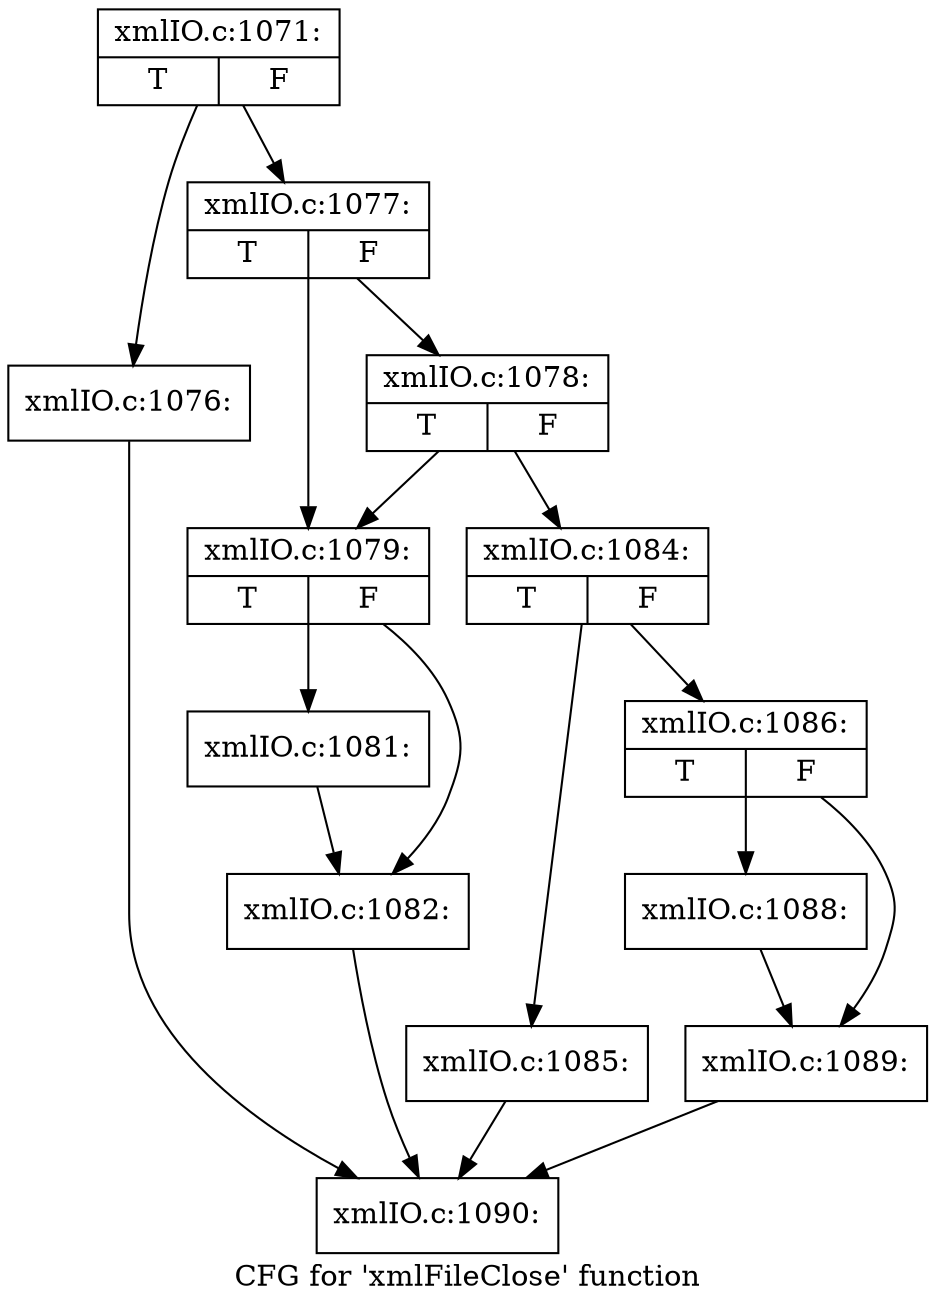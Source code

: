 digraph "CFG for 'xmlFileClose' function" {
	label="CFG for 'xmlFileClose' function";

	Node0x4f9d760 [shape=record,label="{xmlIO.c:1071:|{<s0>T|<s1>F}}"];
	Node0x4f9d760 -> Node0x4fa90a0;
	Node0x4f9d760 -> Node0x4fa90f0;
	Node0x4fa90a0 [shape=record,label="{xmlIO.c:1076:}"];
	Node0x4fa90a0 -> Node0x4f9da10;
	Node0x4fa90f0 [shape=record,label="{xmlIO.c:1077:|{<s0>T|<s1>F}}"];
	Node0x4fa90f0 -> Node0x5235ab0;
	Node0x4fa90f0 -> Node0x5235b50;
	Node0x5235b50 [shape=record,label="{xmlIO.c:1078:|{<s0>T|<s1>F}}"];
	Node0x5235b50 -> Node0x5235ab0;
	Node0x5235b50 -> Node0x5235b00;
	Node0x5235ab0 [shape=record,label="{xmlIO.c:1079:|{<s0>T|<s1>F}}"];
	Node0x5235ab0 -> Node0x5236b40;
	Node0x5235ab0 -> Node0x5236e70;
	Node0x5236b40 [shape=record,label="{xmlIO.c:1081:}"];
	Node0x5236b40 -> Node0x5236e70;
	Node0x5236e70 [shape=record,label="{xmlIO.c:1082:}"];
	Node0x5236e70 -> Node0x4f9da10;
	Node0x5235b00 [shape=record,label="{xmlIO.c:1084:|{<s0>T|<s1>F}}"];
	Node0x5235b00 -> Node0x5237340;
	Node0x5235b00 -> Node0x5237390;
	Node0x5237340 [shape=record,label="{xmlIO.c:1085:}"];
	Node0x5237340 -> Node0x4f9da10;
	Node0x5237390 [shape=record,label="{xmlIO.c:1086:|{<s0>T|<s1>F}}"];
	Node0x5237390 -> Node0x5237cb0;
	Node0x5237390 -> Node0x52381d0;
	Node0x5237cb0 [shape=record,label="{xmlIO.c:1088:}"];
	Node0x5237cb0 -> Node0x52381d0;
	Node0x52381d0 [shape=record,label="{xmlIO.c:1089:}"];
	Node0x52381d0 -> Node0x4f9da10;
	Node0x4f9da10 [shape=record,label="{xmlIO.c:1090:}"];
}

